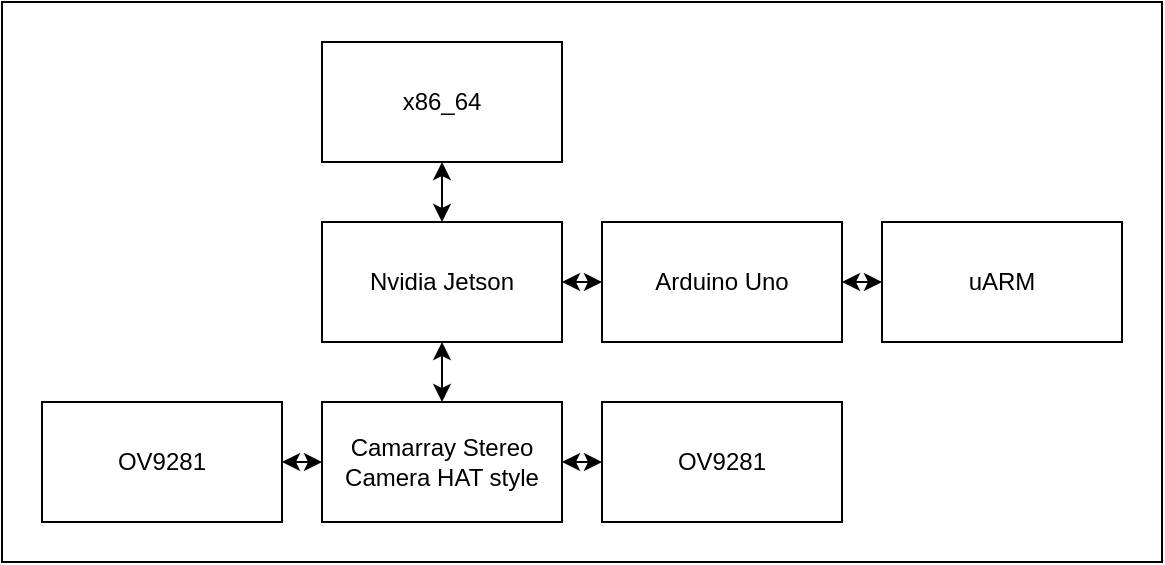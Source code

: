 <mxfile version="13.7.4" type="device"><diagram id="s4Xz5huceqGp1JtaHmOA" name="architecture matérielle"><mxGraphModel dx="1108" dy="479" grid="1" gridSize="10" guides="1" tooltips="1" connect="1" arrows="1" fold="1" page="1" pageScale="1" pageWidth="827" pageHeight="1169" math="0" shadow="0"><root><mxCell id="0"/><mxCell id="1" parent="0"/><mxCell id="u4Vj5KRC6bfbU5IIF37j-20" value="" style="rounded=0;whiteSpace=wrap;html=1;" vertex="1" parent="1"><mxGeometry x="100" y="60" width="580" height="280" as="geometry"/></mxCell><mxCell id="u4Vj5KRC6bfbU5IIF37j-1" value="Arduino Uno" style="rounded=0;whiteSpace=wrap;html=1;" vertex="1" parent="1"><mxGeometry x="400" y="170" width="120" height="60" as="geometry"/></mxCell><mxCell id="u4Vj5KRC6bfbU5IIF37j-2" value="Nvidia Jetson" style="rounded=0;whiteSpace=wrap;html=1;" vertex="1" parent="1"><mxGeometry x="260" y="170" width="120" height="60" as="geometry"/></mxCell><mxCell id="u4Vj5KRC6bfbU5IIF37j-4" value="&lt;div&gt;Camarray Stereo Camera HAT style&lt;/div&gt;" style="rounded=0;whiteSpace=wrap;html=1;" vertex="1" parent="1"><mxGeometry x="260" y="260" width="120" height="60" as="geometry"/></mxCell><mxCell id="u4Vj5KRC6bfbU5IIF37j-5" value="x86_64" style="rounded=0;whiteSpace=wrap;html=1;" vertex="1" parent="1"><mxGeometry x="260" y="80" width="120" height="60" as="geometry"/></mxCell><mxCell id="u4Vj5KRC6bfbU5IIF37j-8" value="OV9281" style="rounded=0;whiteSpace=wrap;html=1;" vertex="1" parent="1"><mxGeometry x="120" y="260" width="120" height="60" as="geometry"/></mxCell><mxCell id="u4Vj5KRC6bfbU5IIF37j-9" value="OV9281" style="rounded=0;whiteSpace=wrap;html=1;" vertex="1" parent="1"><mxGeometry x="400" y="260" width="120" height="60" as="geometry"/></mxCell><mxCell id="u4Vj5KRC6bfbU5IIF37j-10" value="" style="endArrow=classic;startArrow=classic;html=1;exitX=0.5;exitY=1;exitDx=0;exitDy=0;entryX=0.5;entryY=0;entryDx=0;entryDy=0;" edge="1" parent="1" source="u4Vj5KRC6bfbU5IIF37j-5" target="u4Vj5KRC6bfbU5IIF37j-2"><mxGeometry width="50" height="50" relative="1" as="geometry"><mxPoint x="330" y="240" as="sourcePoint"/><mxPoint x="380" y="190" as="targetPoint"/></mxGeometry></mxCell><mxCell id="u4Vj5KRC6bfbU5IIF37j-12" value="" style="endArrow=classic;startArrow=classic;html=1;entryX=0;entryY=0.5;entryDx=0;entryDy=0;exitX=1;exitY=0.5;exitDx=0;exitDy=0;" edge="1" parent="1" source="u4Vj5KRC6bfbU5IIF37j-2" target="u4Vj5KRC6bfbU5IIF37j-1"><mxGeometry width="50" height="50" relative="1" as="geometry"><mxPoint x="330" y="240" as="sourcePoint"/><mxPoint x="380" y="190" as="targetPoint"/></mxGeometry></mxCell><mxCell id="u4Vj5KRC6bfbU5IIF37j-14" value="uARM" style="rounded=0;whiteSpace=wrap;html=1;" vertex="1" parent="1"><mxGeometry x="540" y="170" width="120" height="60" as="geometry"/></mxCell><mxCell id="u4Vj5KRC6bfbU5IIF37j-16" value="" style="endArrow=classic;startArrow=classic;html=1;exitX=0;exitY=0.5;exitDx=0;exitDy=0;entryX=1;entryY=0.5;entryDx=0;entryDy=0;" edge="1" parent="1" source="u4Vj5KRC6bfbU5IIF37j-14" target="u4Vj5KRC6bfbU5IIF37j-1"><mxGeometry width="50" height="50" relative="1" as="geometry"><mxPoint x="330" y="240" as="sourcePoint"/><mxPoint x="380" y="190" as="targetPoint"/></mxGeometry></mxCell><mxCell id="u4Vj5KRC6bfbU5IIF37j-17" value="" style="endArrow=classic;startArrow=classic;html=1;entryX=0.5;entryY=0;entryDx=0;entryDy=0;exitX=0.5;exitY=1;exitDx=0;exitDy=0;" edge="1" parent="1" source="u4Vj5KRC6bfbU5IIF37j-2" target="u4Vj5KRC6bfbU5IIF37j-4"><mxGeometry width="50" height="50" relative="1" as="geometry"><mxPoint x="330" y="240" as="sourcePoint"/><mxPoint x="380" y="190" as="targetPoint"/></mxGeometry></mxCell><mxCell id="u4Vj5KRC6bfbU5IIF37j-18" value="" style="endArrow=classic;startArrow=classic;html=1;entryX=0;entryY=0.5;entryDx=0;entryDy=0;exitX=1;exitY=0.5;exitDx=0;exitDy=0;" edge="1" parent="1" source="u4Vj5KRC6bfbU5IIF37j-4" target="u4Vj5KRC6bfbU5IIF37j-9"><mxGeometry width="50" height="50" relative="1" as="geometry"><mxPoint x="330" y="240" as="sourcePoint"/><mxPoint x="380" y="190" as="targetPoint"/></mxGeometry></mxCell><mxCell id="u4Vj5KRC6bfbU5IIF37j-19" value="" style="endArrow=classic;startArrow=classic;html=1;entryX=1;entryY=0.5;entryDx=0;entryDy=0;exitX=0;exitY=0.5;exitDx=0;exitDy=0;" edge="1" parent="1" source="u4Vj5KRC6bfbU5IIF37j-4" target="u4Vj5KRC6bfbU5IIF37j-8"><mxGeometry width="50" height="50" relative="1" as="geometry"><mxPoint x="330" y="240" as="sourcePoint"/><mxPoint x="380" y="190" as="targetPoint"/></mxGeometry></mxCell></root></mxGraphModel></diagram></mxfile>